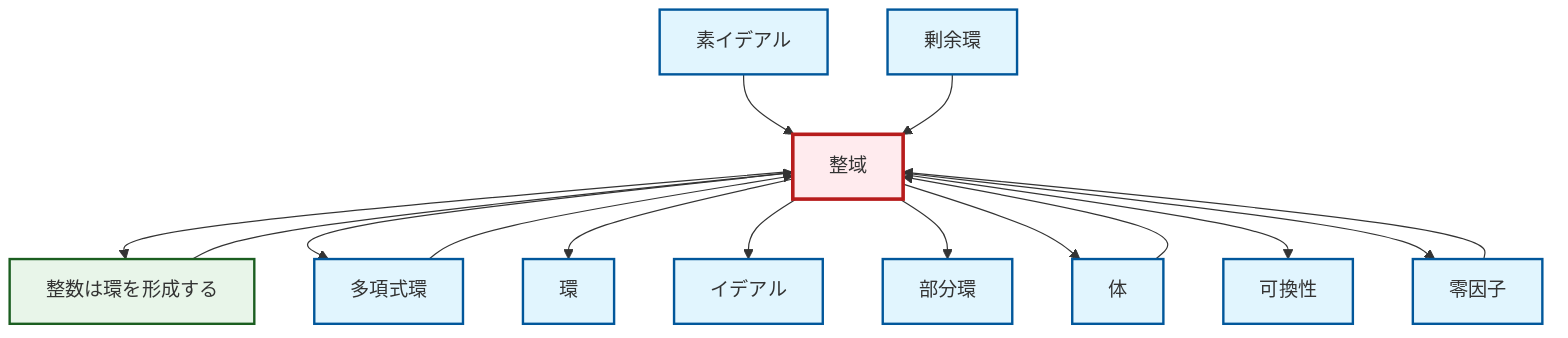graph TD
    classDef definition fill:#e1f5fe,stroke:#01579b,stroke-width:2px
    classDef theorem fill:#f3e5f5,stroke:#4a148c,stroke-width:2px
    classDef axiom fill:#fff3e0,stroke:#e65100,stroke-width:2px
    classDef example fill:#e8f5e9,stroke:#1b5e20,stroke-width:2px
    classDef current fill:#ffebee,stroke:#b71c1c,stroke-width:3px
    def-ideal["イデアル"]:::definition
    def-ring["環"]:::definition
    def-commutativity["可換性"]:::definition
    def-prime-ideal["素イデアル"]:::definition
    def-integral-domain["整域"]:::definition
    def-subring["部分環"]:::definition
    ex-integers-ring["整数は環を形成する"]:::example
    def-polynomial-ring["多項式環"]:::definition
    def-zero-divisor["零因子"]:::definition
    def-quotient-ring["剰余環"]:::definition
    def-field["体"]:::definition
    def-integral-domain --> ex-integers-ring
    def-prime-ideal --> def-integral-domain
    def-integral-domain --> def-polynomial-ring
    def-zero-divisor --> def-integral-domain
    def-integral-domain --> def-ring
    def-integral-domain --> def-ideal
    ex-integers-ring --> def-integral-domain
    def-polynomial-ring --> def-integral-domain
    def-field --> def-integral-domain
    def-integral-domain --> def-subring
    def-integral-domain --> def-field
    def-integral-domain --> def-commutativity
    def-quotient-ring --> def-integral-domain
    def-integral-domain --> def-zero-divisor
    class def-integral-domain current